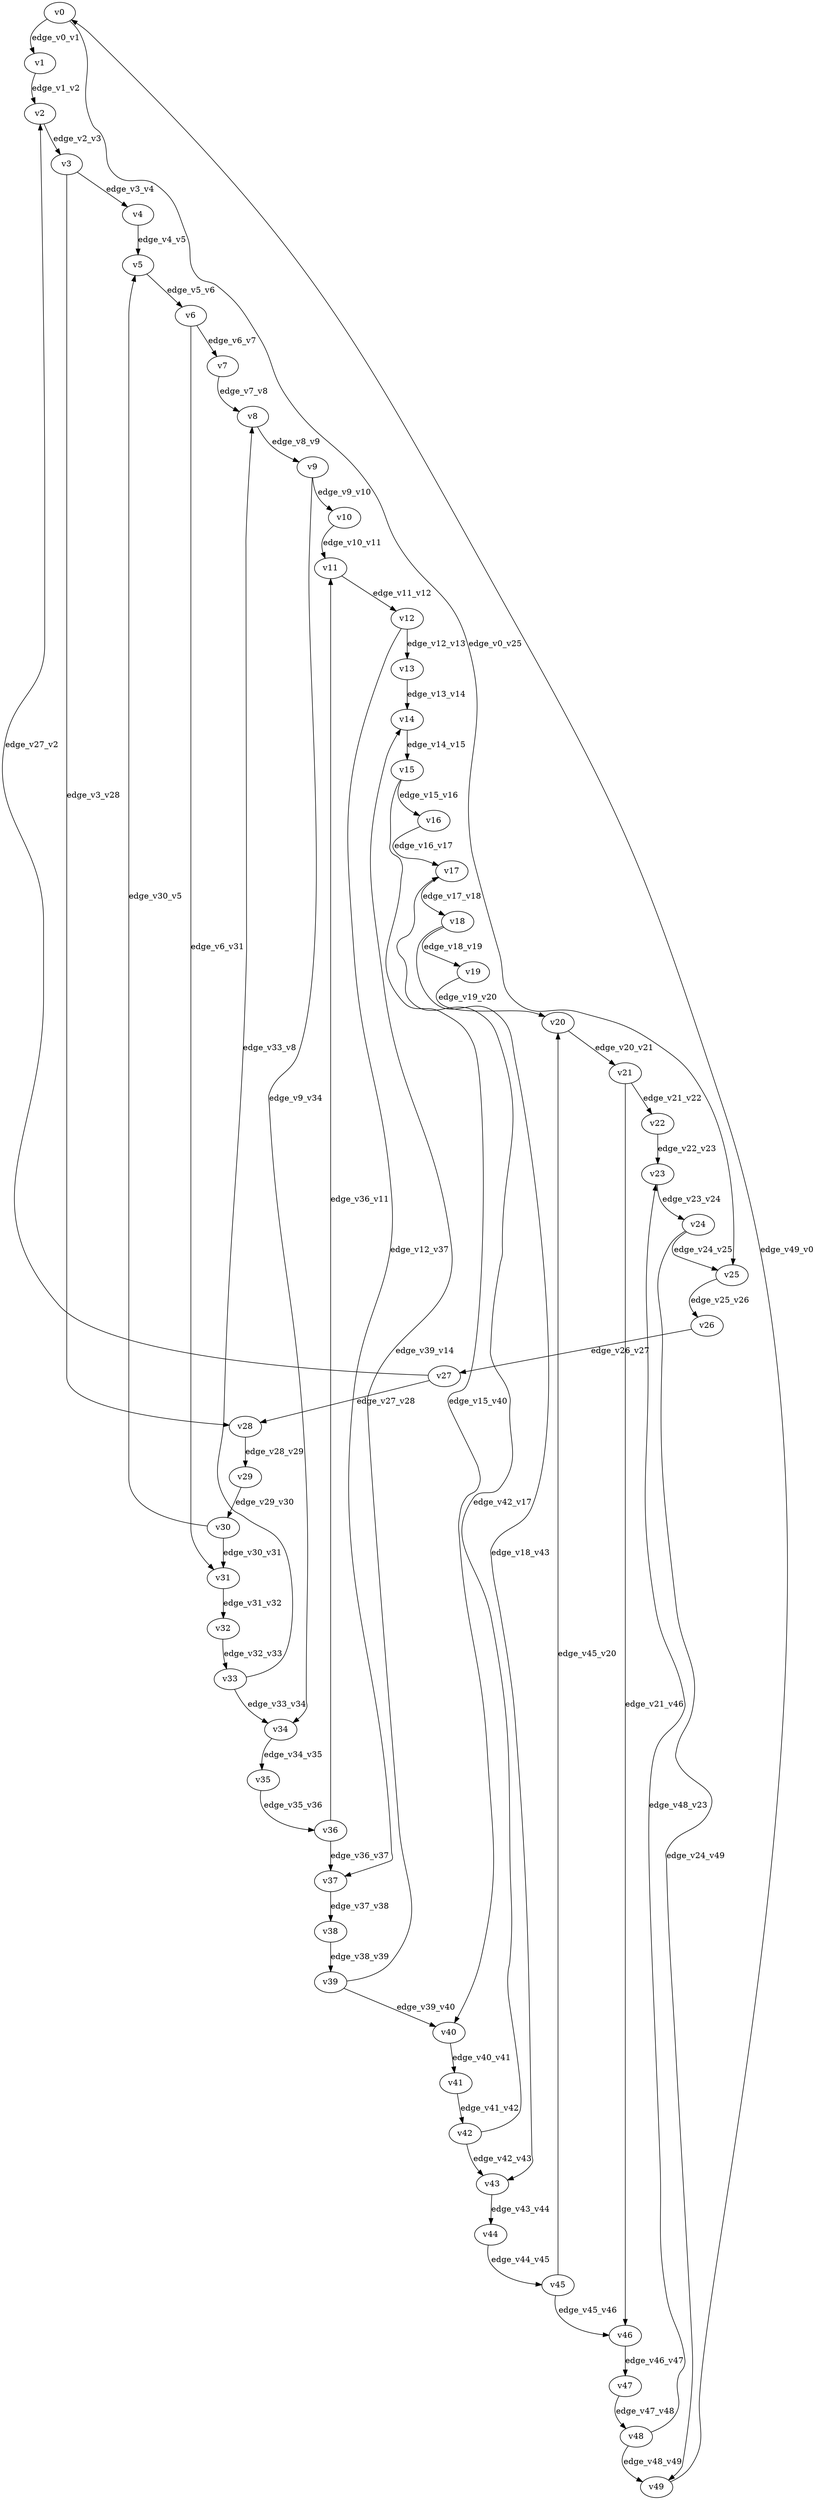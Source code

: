 digraph test071 {
    // Discounted game test case
    // Vertex properties: name [player=X]
    // Edge properties: [weight=Y, discount=Z]

    v0 [name="v0", player=0];
    v1 [name="v1", player=1];
    v2 [name="v2", player=0];
    v3 [name="v3", player=0];
    v4 [name="v4", player=1];
    v5 [name="v5", player=0];
    v6 [name="v6", player=0];
    v7 [name="v7", player=1];
    v8 [name="v8", player=0];
    v9 [name="v9", player=0];
    v10 [name="v10", player=1];
    v11 [name="v11", player=0];
    v12 [name="v12", player=0];
    v13 [name="v13", player=1];
    v14 [name="v14", player=0];
    v15 [name="v15", player=0];
    v16 [name="v16", player=1];
    v17 [name="v17", player=0];
    v18 [name="v18", player=0];
    v19 [name="v19", player=1];
    v20 [name="v20", player=0];
    v21 [name="v21", player=0];
    v22 [name="v22", player=1];
    v23 [name="v23", player=0];
    v24 [name="v24", player=0];
    v25 [name="v25", player=1];
    v26 [name="v26", player=0];
    v27 [name="v27", player=0];
    v28 [name="v28", player=1];
    v29 [name="v29", player=0];
    v30 [name="v30", player=0];
    v31 [name="v31", player=1];
    v32 [name="v32", player=0];
    v33 [name="v33", player=0];
    v34 [name="v34", player=1];
    v35 [name="v35", player=0];
    v36 [name="v36", player=0];
    v37 [name="v37", player=1];
    v38 [name="v38", player=0];
    v39 [name="v39", player=0];
    v40 [name="v40", player=1];
    v41 [name="v41", player=0];
    v42 [name="v42", player=0];
    v43 [name="v43", player=1];
    v44 [name="v44", player=0];
    v45 [name="v45", player=0];
    v46 [name="v46", player=1];
    v47 [name="v47", player=0];
    v48 [name="v48", player=0];
    v49 [name="v49", player=1];

    v0 -> v1 [label="edge_v0_v1", weight=-7.00, discount=0.132];
    v0 -> v25 [label="edge_v0_v25", weight=-8.38, discount=0.132];
    v1 -> v2 [label="edge_v1_v2", weight=-4.50, discount=0.132];
    v2 -> v3 [label="edge_v2_v3", weight=-2.00, discount=0.132];
    v3 -> v4 [label="edge_v3_v4", weight=0.50, discount=0.132];
    v3 -> v28 [label="edge_v3_v28", weight=3.82, discount=0.132];
    v4 -> v5 [label="edge_v4_v5", weight=3.00, discount=0.132];
    v5 -> v6 [label="edge_v5_v6", weight=5.50, discount=0.132];
    v6 -> v7 [label="edge_v6_v7", weight=8.00, discount=0.132];
    v6 -> v31 [label="edge_v6_v31", weight=7.23, discount=0.132];
    v7 -> v8 [label="edge_v7_v8", weight=-9.50, discount=0.132];
    v8 -> v9 [label="edge_v8_v9", weight=-7.00, discount=0.132];
    v9 -> v10 [label="edge_v9_v10", weight=-4.50, discount=0.132];
    v9 -> v34 [label="edge_v9_v34", weight=-3.25, discount=0.132];
    v10 -> v11 [label="edge_v10_v11", weight=-2.00, discount=0.132];
    v11 -> v12 [label="edge_v11_v12", weight=0.50, discount=0.132];
    v12 -> v13 [label="edge_v12_v13", weight=3.00, discount=0.132];
    v12 -> v37 [label="edge_v12_v37", weight=0.13, discount=0.132];
    v13 -> v14 [label="edge_v13_v14", weight=5.50, discount=0.132];
    v14 -> v15 [label="edge_v14_v15", weight=8.00, discount=0.132];
    v15 -> v16 [label="edge_v15_v16", weight=-9.50, discount=0.132];
    v15 -> v40 [label="edge_v15_v40", weight=-6.75, discount=0.132];
    v16 -> v17 [label="edge_v16_v17", weight=-7.00, discount=0.132];
    v17 -> v18 [label="edge_v17_v18", weight=-4.50, discount=0.132];
    v18 -> v19 [label="edge_v18_v19", weight=-2.00, discount=0.132];
    v18 -> v43 [label="edge_v18_v43", weight=-2.90, discount=0.132];
    v19 -> v20 [label="edge_v19_v20", weight=0.50, discount=0.132];
    v20 -> v21 [label="edge_v20_v21", weight=3.00, discount=0.132];
    v21 -> v22 [label="edge_v21_v22", weight=5.50, discount=0.132];
    v21 -> v46 [label="edge_v21_v46", weight=8.48, discount=0.132];
    v22 -> v23 [label="edge_v22_v23", weight=8.00, discount=0.132];
    v23 -> v24 [label="edge_v23_v24", weight=-9.50, discount=0.132];
    v24 -> v25 [label="edge_v24_v25", weight=-7.00, discount=0.132];
    v24 -> v49 [label="edge_v24_v49", weight=-5.11, discount=0.132];
    v25 -> v26 [label="edge_v25_v26", weight=-4.50, discount=0.132];
    v26 -> v27 [label="edge_v26_v27", weight=-2.00, discount=0.132];
    v27 -> v28 [label="edge_v27_v28", weight=0.50, discount=0.132];
    v27 -> v2 [label="edge_v27_v2", weight=-3.13, discount=0.132];
    v28 -> v29 [label="edge_v28_v29", weight=3.00, discount=0.132];
    v29 -> v30 [label="edge_v29_v30", weight=5.50, discount=0.132];
    v30 -> v31 [label="edge_v30_v31", weight=8.00, discount=0.132];
    v30 -> v5 [label="edge_v30_v5", weight=5.04, discount=0.132];
    v31 -> v32 [label="edge_v31_v32", weight=-9.50, discount=0.132];
    v32 -> v33 [label="edge_v32_v33", weight=-7.00, discount=0.132];
    v33 -> v34 [label="edge_v33_v34", weight=-4.50, discount=0.132];
    v33 -> v8 [label="edge_v33_v8", weight=-5.13, discount=0.132];
    v34 -> v35 [label="edge_v34_v35", weight=-2.00, discount=0.132];
    v35 -> v36 [label="edge_v35_v36", weight=0.50, discount=0.132];
    v36 -> v37 [label="edge_v36_v37", weight=3.00, discount=0.132];
    v36 -> v11 [label="edge_v36_v11", weight=3.94, discount=0.132];
    v37 -> v38 [label="edge_v37_v38", weight=5.50, discount=0.132];
    v38 -> v39 [label="edge_v38_v39", weight=8.00, discount=0.132];
    v39 -> v40 [label="edge_v39_v40", weight=-9.50, discount=0.132];
    v39 -> v14 [label="edge_v39_v14", weight=-7.96, discount=0.132];
    v40 -> v41 [label="edge_v40_v41", weight=-7.00, discount=0.132];
    v41 -> v42 [label="edge_v41_v42", weight=-4.50, discount=0.132];
    v42 -> v43 [label="edge_v42_v43", weight=-2.00, discount=0.132];
    v42 -> v17 [label="edge_v42_v17", weight=-3.33, discount=0.132];
    v43 -> v44 [label="edge_v43_v44", weight=0.50, discount=0.132];
    v44 -> v45 [label="edge_v44_v45", weight=3.00, discount=0.132];
    v45 -> v46 [label="edge_v45_v46", weight=5.50, discount=0.132];
    v45 -> v20 [label="edge_v45_v20", weight=7.21, discount=0.132];
    v46 -> v47 [label="edge_v46_v47", weight=8.00, discount=0.132];
    v47 -> v48 [label="edge_v47_v48", weight=-9.50, discount=0.132];
    v48 -> v49 [label="edge_v48_v49", weight=-7.00, discount=0.132];
    v48 -> v23 [label="edge_v48_v23", weight=-9.76, discount=0.132];
    v49 -> v0 [label="edge_v49_v0", weight=-4.50, discount=0.132];
}

